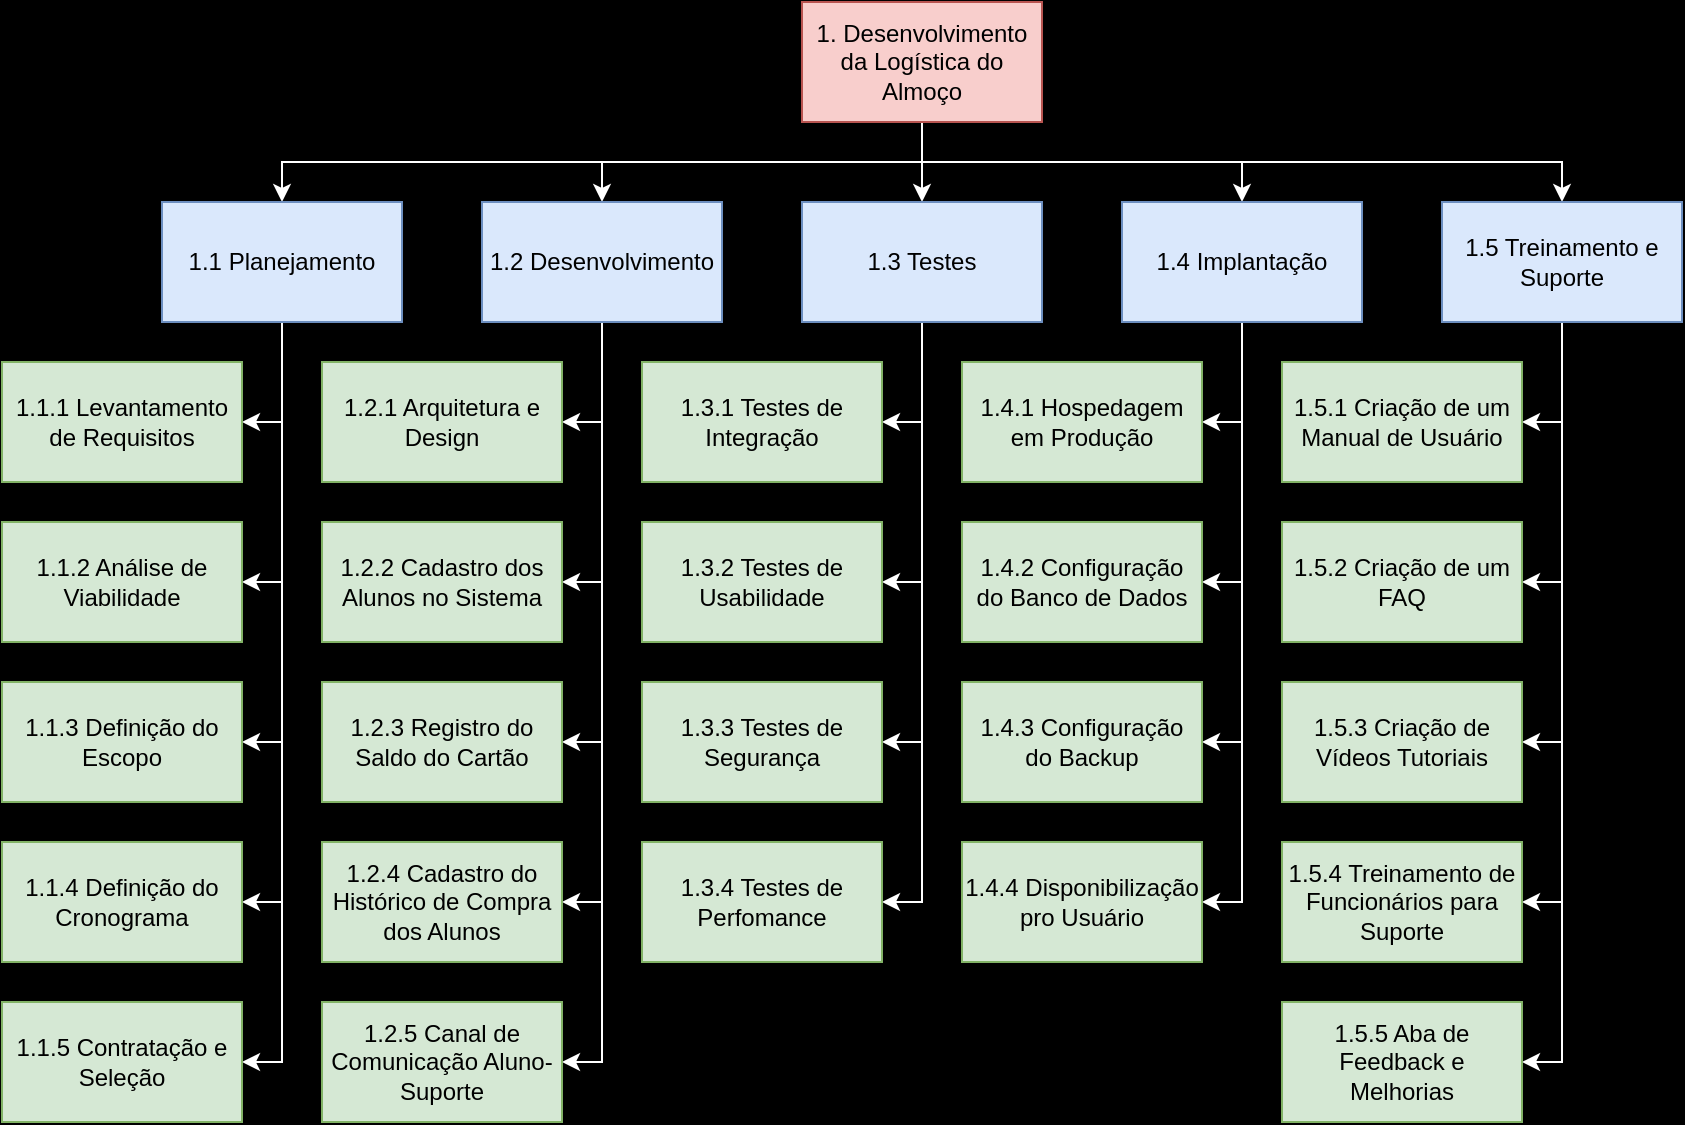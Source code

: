 <mxfile version="25.0.3">
  <diagram name="Página-1" id="NELY53XR4MO8g4t2SHLE">
    <mxGraphModel dx="1860" dy="598" grid="1" gridSize="10" guides="1" tooltips="1" connect="1" arrows="1" fold="1" page="1" pageScale="1" pageWidth="827" pageHeight="1169" background="#000000" math="0" shadow="0">
      <root>
        <mxCell id="0" />
        <mxCell id="1" parent="0" />
        <mxCell id="ikBRi7F1UD_179oe65fV-26" style="edgeStyle=orthogonalEdgeStyle;rounded=0;orthogonalLoop=1;jettySize=auto;html=1;exitX=0.5;exitY=1;exitDx=0;exitDy=0;entryX=0.5;entryY=0;entryDx=0;entryDy=0;strokeColor=#FFFFFF;" parent="1" source="ikBRi7F1UD_179oe65fV-1" target="ikBRi7F1UD_179oe65fV-5" edge="1">
          <mxGeometry relative="1" as="geometry" />
        </mxCell>
        <mxCell id="ikBRi7F1UD_179oe65fV-33" style="edgeStyle=orthogonalEdgeStyle;rounded=0;orthogonalLoop=1;jettySize=auto;html=1;exitX=0.5;exitY=1;exitDx=0;exitDy=0;entryX=0.5;entryY=0;entryDx=0;entryDy=0;strokeColor=#FFFFFF;" parent="1" source="ikBRi7F1UD_179oe65fV-1" target="ikBRi7F1UD_179oe65fV-4" edge="1">
          <mxGeometry relative="1" as="geometry">
            <Array as="points">
              <mxPoint x="420" y="180" />
              <mxPoint x="260" y="180" />
            </Array>
          </mxGeometry>
        </mxCell>
        <mxCell id="ikBRi7F1UD_179oe65fV-34" style="edgeStyle=orthogonalEdgeStyle;rounded=0;orthogonalLoop=1;jettySize=auto;html=1;exitX=0.5;exitY=1;exitDx=0;exitDy=0;entryX=0.5;entryY=0;entryDx=0;entryDy=0;strokeColor=#FFFFFF;" parent="1" source="ikBRi7F1UD_179oe65fV-1" target="ikBRi7F1UD_179oe65fV-3" edge="1">
          <mxGeometry relative="1" as="geometry">
            <Array as="points">
              <mxPoint x="420" y="180" />
              <mxPoint x="100" y="180" />
            </Array>
          </mxGeometry>
        </mxCell>
        <mxCell id="As3P0ESqiA9BSRKNIptW-18" style="edgeStyle=orthogonalEdgeStyle;rounded=0;orthogonalLoop=1;jettySize=auto;html=1;exitX=0.5;exitY=1;exitDx=0;exitDy=0;entryX=0.5;entryY=0;entryDx=0;entryDy=0;strokeColor=#FFFFFF;" edge="1" parent="1" source="ikBRi7F1UD_179oe65fV-1" target="ikBRi7F1UD_179oe65fV-6">
          <mxGeometry relative="1" as="geometry">
            <Array as="points">
              <mxPoint x="420" y="180" />
              <mxPoint x="580" y="180" />
            </Array>
          </mxGeometry>
        </mxCell>
        <mxCell id="As3P0ESqiA9BSRKNIptW-23" style="edgeStyle=orthogonalEdgeStyle;rounded=0;orthogonalLoop=1;jettySize=auto;html=1;exitX=0.5;exitY=1;exitDx=0;exitDy=0;entryX=0.5;entryY=0;entryDx=0;entryDy=0;strokeColor=#FFFFFF;" edge="1" parent="1" source="ikBRi7F1UD_179oe65fV-1" target="ikBRi7F1UD_179oe65fV-7">
          <mxGeometry relative="1" as="geometry">
            <Array as="points">
              <mxPoint x="420" y="180" />
              <mxPoint x="740" y="180" />
            </Array>
          </mxGeometry>
        </mxCell>
        <mxCell id="ikBRi7F1UD_179oe65fV-1" value="1. Desenvolvimento da Logística do Almoço" style="rounded=0;whiteSpace=wrap;html=1;fillColor=#f8cecc;strokeColor=#b85450;" parent="1" vertex="1">
          <mxGeometry x="360" y="100" width="120" height="60" as="geometry" />
        </mxCell>
        <mxCell id="As3P0ESqiA9BSRKNIptW-3" style="edgeStyle=orthogonalEdgeStyle;rounded=0;orthogonalLoop=1;jettySize=auto;html=1;exitX=0.5;exitY=1;exitDx=0;exitDy=0;entryX=1;entryY=0.5;entryDx=0;entryDy=0;strokeColor=#FFFFFF;" edge="1" parent="1" source="ikBRi7F1UD_179oe65fV-3" target="ikBRi7F1UD_179oe65fV-58">
          <mxGeometry relative="1" as="geometry" />
        </mxCell>
        <mxCell id="As3P0ESqiA9BSRKNIptW-4" style="edgeStyle=orthogonalEdgeStyle;rounded=0;orthogonalLoop=1;jettySize=auto;html=1;exitX=0.5;exitY=1;exitDx=0;exitDy=0;entryX=1;entryY=0.5;entryDx=0;entryDy=0;strokeColor=#FFFFFF;" edge="1" parent="1" source="ikBRi7F1UD_179oe65fV-3" target="ikBRi7F1UD_179oe65fV-8">
          <mxGeometry relative="1" as="geometry" />
        </mxCell>
        <mxCell id="As3P0ESqiA9BSRKNIptW-5" style="edgeStyle=orthogonalEdgeStyle;rounded=0;orthogonalLoop=1;jettySize=auto;html=1;exitX=0.5;exitY=1;exitDx=0;exitDy=0;entryX=1;entryY=0.5;entryDx=0;entryDy=0;strokeColor=#FFFFFF;" edge="1" parent="1" source="ikBRi7F1UD_179oe65fV-3" target="ikBRi7F1UD_179oe65fV-9">
          <mxGeometry relative="1" as="geometry" />
        </mxCell>
        <mxCell id="As3P0ESqiA9BSRKNIptW-6" style="edgeStyle=orthogonalEdgeStyle;rounded=0;orthogonalLoop=1;jettySize=auto;html=1;exitX=0.5;exitY=1;exitDx=0;exitDy=0;entryX=1;entryY=0.5;entryDx=0;entryDy=0;strokeColor=#FFFFFF;" edge="1" parent="1" source="ikBRi7F1UD_179oe65fV-3" target="ikBRi7F1UD_179oe65fV-10">
          <mxGeometry relative="1" as="geometry" />
        </mxCell>
        <mxCell id="As3P0ESqiA9BSRKNIptW-7" style="edgeStyle=orthogonalEdgeStyle;rounded=0;orthogonalLoop=1;jettySize=auto;html=1;exitX=0.5;exitY=1;exitDx=0;exitDy=0;entryX=1;entryY=0.5;entryDx=0;entryDy=0;strokeColor=#FFFFFF;" edge="1" parent="1" source="ikBRi7F1UD_179oe65fV-3" target="ikBRi7F1UD_179oe65fV-11">
          <mxGeometry relative="1" as="geometry" />
        </mxCell>
        <mxCell id="ikBRi7F1UD_179oe65fV-3" value="1.1 Planejamento" style="rounded=0;whiteSpace=wrap;html=1;fillColor=#dae8fc;strokeColor=#6c8ebf;" parent="1" vertex="1">
          <mxGeometry x="40" y="200" width="120" height="60" as="geometry" />
        </mxCell>
        <mxCell id="As3P0ESqiA9BSRKNIptW-8" style="edgeStyle=orthogonalEdgeStyle;rounded=0;orthogonalLoop=1;jettySize=auto;html=1;exitX=0.5;exitY=1;exitDx=0;exitDy=0;entryX=1;entryY=0.5;entryDx=0;entryDy=0;strokeColor=#FFFFFF;" edge="1" parent="1" source="ikBRi7F1UD_179oe65fV-4" target="ikBRi7F1UD_179oe65fV-13">
          <mxGeometry relative="1" as="geometry" />
        </mxCell>
        <mxCell id="As3P0ESqiA9BSRKNIptW-9" style="edgeStyle=orthogonalEdgeStyle;rounded=0;orthogonalLoop=1;jettySize=auto;html=1;exitX=0.5;exitY=1;exitDx=0;exitDy=0;entryX=1;entryY=0.5;entryDx=0;entryDy=0;strokeColor=#FFFFFF;" edge="1" parent="1" source="ikBRi7F1UD_179oe65fV-4" target="ikBRi7F1UD_179oe65fV-14">
          <mxGeometry relative="1" as="geometry" />
        </mxCell>
        <mxCell id="As3P0ESqiA9BSRKNIptW-10" style="edgeStyle=orthogonalEdgeStyle;rounded=0;orthogonalLoop=1;jettySize=auto;html=1;exitX=0.5;exitY=1;exitDx=0;exitDy=0;entryX=1;entryY=0.5;entryDx=0;entryDy=0;strokeColor=#FFFFFF;" edge="1" parent="1" source="ikBRi7F1UD_179oe65fV-4" target="ikBRi7F1UD_179oe65fV-15">
          <mxGeometry relative="1" as="geometry" />
        </mxCell>
        <mxCell id="As3P0ESqiA9BSRKNIptW-11" style="edgeStyle=orthogonalEdgeStyle;rounded=0;orthogonalLoop=1;jettySize=auto;html=1;exitX=0.5;exitY=1;exitDx=0;exitDy=0;entryX=1;entryY=0.5;entryDx=0;entryDy=0;strokeColor=#FFFFFF;" edge="1" parent="1" source="ikBRi7F1UD_179oe65fV-4" target="ikBRi7F1UD_179oe65fV-16">
          <mxGeometry relative="1" as="geometry" />
        </mxCell>
        <mxCell id="As3P0ESqiA9BSRKNIptW-12" style="edgeStyle=orthogonalEdgeStyle;rounded=0;orthogonalLoop=1;jettySize=auto;html=1;exitX=0.5;exitY=1;exitDx=0;exitDy=0;entryX=1;entryY=0.5;entryDx=0;entryDy=0;strokeColor=#FFFFFF;" edge="1" parent="1" source="ikBRi7F1UD_179oe65fV-4" target="ikBRi7F1UD_179oe65fV-62">
          <mxGeometry relative="1" as="geometry" />
        </mxCell>
        <mxCell id="ikBRi7F1UD_179oe65fV-4" value="1.2 Desenvolvimento" style="rounded=0;whiteSpace=wrap;html=1;fillColor=#dae8fc;strokeColor=#6c8ebf;" parent="1" vertex="1">
          <mxGeometry x="200" y="200" width="120" height="60" as="geometry" />
        </mxCell>
        <mxCell id="As3P0ESqiA9BSRKNIptW-13" style="edgeStyle=orthogonalEdgeStyle;rounded=0;orthogonalLoop=1;jettySize=auto;html=1;exitX=0.5;exitY=1;exitDx=0;exitDy=0;entryX=1;entryY=0.5;entryDx=0;entryDy=0;strokeColor=#FFFFFF;" edge="1" parent="1" source="ikBRi7F1UD_179oe65fV-5" target="ikBRi7F1UD_179oe65fV-18">
          <mxGeometry relative="1" as="geometry" />
        </mxCell>
        <mxCell id="As3P0ESqiA9BSRKNIptW-14" style="edgeStyle=orthogonalEdgeStyle;rounded=0;orthogonalLoop=1;jettySize=auto;html=1;exitX=0.5;exitY=1;exitDx=0;exitDy=0;entryX=1;entryY=0.5;entryDx=0;entryDy=0;strokeColor=#FFFFFF;" edge="1" parent="1" source="ikBRi7F1UD_179oe65fV-5" target="ikBRi7F1UD_179oe65fV-19">
          <mxGeometry relative="1" as="geometry" />
        </mxCell>
        <mxCell id="As3P0ESqiA9BSRKNIptW-15" style="edgeStyle=orthogonalEdgeStyle;rounded=0;orthogonalLoop=1;jettySize=auto;html=1;exitX=0.5;exitY=1;exitDx=0;exitDy=0;entryX=1;entryY=0.5;entryDx=0;entryDy=0;strokeColor=#FFFFFF;" edge="1" parent="1" source="ikBRi7F1UD_179oe65fV-5" target="ikBRi7F1UD_179oe65fV-64">
          <mxGeometry relative="1" as="geometry" />
        </mxCell>
        <mxCell id="As3P0ESqiA9BSRKNIptW-16" style="edgeStyle=orthogonalEdgeStyle;rounded=0;orthogonalLoop=1;jettySize=auto;html=1;exitX=0.5;exitY=1;exitDx=0;exitDy=0;entryX=1;entryY=0.5;entryDx=0;entryDy=0;strokeColor=#FFFFFF;" edge="1" parent="1" source="ikBRi7F1UD_179oe65fV-5" target="ikBRi7F1UD_179oe65fV-65">
          <mxGeometry relative="1" as="geometry" />
        </mxCell>
        <mxCell id="ikBRi7F1UD_179oe65fV-5" value="1.3 Testes" style="rounded=0;whiteSpace=wrap;html=1;fillColor=#dae8fc;strokeColor=#6c8ebf;" parent="1" vertex="1">
          <mxGeometry x="360" y="200" width="120" height="60" as="geometry" />
        </mxCell>
        <mxCell id="As3P0ESqiA9BSRKNIptW-17" style="edgeStyle=orthogonalEdgeStyle;rounded=0;orthogonalLoop=1;jettySize=auto;html=1;exitX=0.5;exitY=1;exitDx=0;exitDy=0;entryX=1;entryY=0.5;entryDx=0;entryDy=0;" edge="1" parent="1" source="ikBRi7F1UD_179oe65fV-6" target="ikBRi7F1UD_179oe65fV-20">
          <mxGeometry relative="1" as="geometry" />
        </mxCell>
        <mxCell id="As3P0ESqiA9BSRKNIptW-19" style="edgeStyle=orthogonalEdgeStyle;rounded=0;orthogonalLoop=1;jettySize=auto;html=1;exitX=0.5;exitY=1;exitDx=0;exitDy=0;entryX=1;entryY=0.5;entryDx=0;entryDy=0;strokeColor=#FFFFFF;" edge="1" parent="1" source="ikBRi7F1UD_179oe65fV-6" target="ikBRi7F1UD_179oe65fV-20">
          <mxGeometry relative="1" as="geometry" />
        </mxCell>
        <mxCell id="As3P0ESqiA9BSRKNIptW-20" style="edgeStyle=orthogonalEdgeStyle;rounded=0;orthogonalLoop=1;jettySize=auto;html=1;exitX=0.5;exitY=1;exitDx=0;exitDy=0;entryX=1;entryY=0.5;entryDx=0;entryDy=0;strokeColor=#FFFFFF;" edge="1" parent="1" source="ikBRi7F1UD_179oe65fV-6" target="ikBRi7F1UD_179oe65fV-21">
          <mxGeometry relative="1" as="geometry" />
        </mxCell>
        <mxCell id="As3P0ESqiA9BSRKNIptW-21" style="edgeStyle=orthogonalEdgeStyle;rounded=0;orthogonalLoop=1;jettySize=auto;html=1;exitX=0.5;exitY=1;exitDx=0;exitDy=0;entryX=1;entryY=0.5;entryDx=0;entryDy=0;strokeColor=#FFFFFF;" edge="1" parent="1" source="ikBRi7F1UD_179oe65fV-6" target="ikBRi7F1UD_179oe65fV-22">
          <mxGeometry relative="1" as="geometry" />
        </mxCell>
        <mxCell id="As3P0ESqiA9BSRKNIptW-22" style="edgeStyle=orthogonalEdgeStyle;rounded=0;orthogonalLoop=1;jettySize=auto;html=1;exitX=0.5;exitY=1;exitDx=0;exitDy=0;entryX=1;entryY=0.5;entryDx=0;entryDy=0;strokeColor=#FFFFFF;" edge="1" parent="1" source="ikBRi7F1UD_179oe65fV-6" target="ikBRi7F1UD_179oe65fV-23">
          <mxGeometry relative="1" as="geometry" />
        </mxCell>
        <mxCell id="ikBRi7F1UD_179oe65fV-6" value="1.4 Implantação" style="rounded=0;whiteSpace=wrap;html=1;fillColor=#dae8fc;strokeColor=#6c8ebf;" parent="1" vertex="1">
          <mxGeometry x="520" y="200" width="120" height="60" as="geometry" />
        </mxCell>
        <mxCell id="As3P0ESqiA9BSRKNIptW-25" style="edgeStyle=orthogonalEdgeStyle;rounded=0;orthogonalLoop=1;jettySize=auto;html=1;exitX=0.5;exitY=1;exitDx=0;exitDy=0;entryX=1;entryY=0.5;entryDx=0;entryDy=0;strokeColor=#FFFFFF;" edge="1" parent="1" source="ikBRi7F1UD_179oe65fV-7" target="ikBRi7F1UD_179oe65fV-69">
          <mxGeometry relative="1" as="geometry" />
        </mxCell>
        <mxCell id="As3P0ESqiA9BSRKNIptW-26" style="edgeStyle=orthogonalEdgeStyle;rounded=0;orthogonalLoop=1;jettySize=auto;html=1;exitX=0.5;exitY=1;exitDx=0;exitDy=0;entryX=1;entryY=0.5;entryDx=0;entryDy=0;strokeColor=#FFFFFF;" edge="1" parent="1" source="ikBRi7F1UD_179oe65fV-7" target="ikBRi7F1UD_179oe65fV-70">
          <mxGeometry relative="1" as="geometry" />
        </mxCell>
        <mxCell id="As3P0ESqiA9BSRKNIptW-27" style="edgeStyle=orthogonalEdgeStyle;rounded=0;orthogonalLoop=1;jettySize=auto;html=1;exitX=0.5;exitY=1;exitDx=0;exitDy=0;entryX=1;entryY=0.5;entryDx=0;entryDy=0;strokeColor=#FFFFFF;" edge="1" parent="1" source="ikBRi7F1UD_179oe65fV-7" target="ikBRi7F1UD_179oe65fV-72">
          <mxGeometry relative="1" as="geometry" />
        </mxCell>
        <mxCell id="As3P0ESqiA9BSRKNIptW-28" style="edgeStyle=orthogonalEdgeStyle;rounded=0;orthogonalLoop=1;jettySize=auto;html=1;exitX=0.5;exitY=1;exitDx=0;exitDy=0;entryX=1;entryY=0.5;entryDx=0;entryDy=0;strokeColor=#FFFFFF;" edge="1" parent="1" source="ikBRi7F1UD_179oe65fV-7" target="ikBRi7F1UD_179oe65fV-71">
          <mxGeometry relative="1" as="geometry" />
        </mxCell>
        <mxCell id="As3P0ESqiA9BSRKNIptW-29" style="edgeStyle=orthogonalEdgeStyle;rounded=0;orthogonalLoop=1;jettySize=auto;html=1;exitX=0.5;exitY=1;exitDx=0;exitDy=0;entryX=1;entryY=0.5;entryDx=0;entryDy=0;strokeColor=#FFFFFF;" edge="1" parent="1" source="ikBRi7F1UD_179oe65fV-7" target="ikBRi7F1UD_179oe65fV-73">
          <mxGeometry relative="1" as="geometry" />
        </mxCell>
        <mxCell id="ikBRi7F1UD_179oe65fV-7" value="1.5 Treinamento e Suporte" style="rounded=0;whiteSpace=wrap;html=1;fillColor=#dae8fc;strokeColor=#6c8ebf;" parent="1" vertex="1">
          <mxGeometry x="680" y="200" width="120" height="60" as="geometry" />
        </mxCell>
        <mxCell id="ikBRi7F1UD_179oe65fV-8" value="1.1.2 Análise de Viabilidade" style="rounded=0;whiteSpace=wrap;html=1;fillColor=#d5e8d4;strokeColor=#82b366;" parent="1" vertex="1">
          <mxGeometry x="-40" y="360" width="120" height="60" as="geometry" />
        </mxCell>
        <mxCell id="ikBRi7F1UD_179oe65fV-9" value="1.1.3 Definição do Escopo" style="rounded=0;whiteSpace=wrap;html=1;fillColor=#d5e8d4;strokeColor=#82b366;" parent="1" vertex="1">
          <mxGeometry x="-40" y="440" width="120" height="60" as="geometry" />
        </mxCell>
        <mxCell id="ikBRi7F1UD_179oe65fV-10" value="1.1.4 Definição do Cronograma" style="rounded=0;whiteSpace=wrap;html=1;fillColor=#d5e8d4;strokeColor=#82b366;" parent="1" vertex="1">
          <mxGeometry x="-40" y="520" width="120" height="60" as="geometry" />
        </mxCell>
        <mxCell id="ikBRi7F1UD_179oe65fV-11" value="1.1.5 Contratação e Seleção" style="rounded=0;whiteSpace=wrap;html=1;fillColor=#d5e8d4;strokeColor=#82b366;" parent="1" vertex="1">
          <mxGeometry x="-40" y="600" width="120" height="60" as="geometry" />
        </mxCell>
        <mxCell id="ikBRi7F1UD_179oe65fV-13" value="1.2.1 Arquitetura e Design" style="rounded=0;whiteSpace=wrap;html=1;fillColor=#d5e8d4;strokeColor=#82b366;" parent="1" vertex="1">
          <mxGeometry x="120" y="280" width="120" height="60" as="geometry" />
        </mxCell>
        <mxCell id="ikBRi7F1UD_179oe65fV-14" value="1.2.2 Cadastro dos Alunos no Sistema" style="rounded=0;whiteSpace=wrap;html=1;fillColor=#d5e8d4;strokeColor=#82b366;" parent="1" vertex="1">
          <mxGeometry x="120" y="360" width="120" height="60" as="geometry" />
        </mxCell>
        <mxCell id="ikBRi7F1UD_179oe65fV-15" value="1.2.3 Registro do Saldo do Cartão" style="rounded=0;whiteSpace=wrap;html=1;fillColor=#d5e8d4;strokeColor=#82b366;" parent="1" vertex="1">
          <mxGeometry x="120" y="440" width="120" height="60" as="geometry" />
        </mxCell>
        <mxCell id="ikBRi7F1UD_179oe65fV-16" value="1.2.4 Cadastro do Histórico de Compra dos Alunos" style="rounded=0;whiteSpace=wrap;html=1;fillColor=#d5e8d4;strokeColor=#82b366;" parent="1" vertex="1">
          <mxGeometry x="120" y="520" width="120" height="60" as="geometry" />
        </mxCell>
        <mxCell id="ikBRi7F1UD_179oe65fV-18" value="1.3.1 Testes de Integração" style="rounded=0;whiteSpace=wrap;html=1;fillColor=#d5e8d4;strokeColor=#82b366;" parent="1" vertex="1">
          <mxGeometry x="280" y="280" width="120" height="60" as="geometry" />
        </mxCell>
        <mxCell id="ikBRi7F1UD_179oe65fV-19" value="1.3.2 Testes de Usabilidade" style="rounded=0;whiteSpace=wrap;html=1;fillColor=#d5e8d4;strokeColor=#82b366;" parent="1" vertex="1">
          <mxGeometry x="280" y="360" width="120" height="60" as="geometry" />
        </mxCell>
        <mxCell id="ikBRi7F1UD_179oe65fV-20" value="1.4.1 Hospedagem em Produção" style="rounded=0;whiteSpace=wrap;html=1;fillColor=#d5e8d4;strokeColor=#82b366;" parent="1" vertex="1">
          <mxGeometry x="440" y="280" width="120" height="60" as="geometry" />
        </mxCell>
        <mxCell id="ikBRi7F1UD_179oe65fV-21" value="1.4.2 Configuração do Banco de Dados" style="rounded=0;whiteSpace=wrap;html=1;fillColor=#d5e8d4;strokeColor=#82b366;" parent="1" vertex="1">
          <mxGeometry x="440" y="360" width="120" height="60" as="geometry" />
        </mxCell>
        <mxCell id="ikBRi7F1UD_179oe65fV-22" value="1.4.3 Configuração do Backup" style="rounded=0;whiteSpace=wrap;html=1;fillColor=#d5e8d4;strokeColor=#82b366;" parent="1" vertex="1">
          <mxGeometry x="440" y="440" width="120" height="60" as="geometry" />
        </mxCell>
        <mxCell id="ikBRi7F1UD_179oe65fV-23" value="1.4.4 Disponibilização pro Usuário" style="rounded=0;whiteSpace=wrap;html=1;fillColor=#d5e8d4;strokeColor=#82b366;" parent="1" vertex="1">
          <mxGeometry x="440" y="520" width="120" height="60" as="geometry" />
        </mxCell>
        <mxCell id="ikBRi7F1UD_179oe65fV-58" value="1.1.1 Levantamento de Requisitos" style="rounded=0;whiteSpace=wrap;html=1;fillColor=#d5e8d4;strokeColor=#82b366;" parent="1" vertex="1">
          <mxGeometry x="-40" y="280" width="120" height="60" as="geometry" />
        </mxCell>
        <mxCell id="ikBRi7F1UD_179oe65fV-62" value="1.2.5 Canal de Comunicação Aluno-Suporte" style="rounded=0;whiteSpace=wrap;html=1;fillColor=#d5e8d4;strokeColor=#82b366;" parent="1" vertex="1">
          <mxGeometry x="120" y="600" width="120" height="60" as="geometry" />
        </mxCell>
        <mxCell id="ikBRi7F1UD_179oe65fV-63" style="edgeStyle=orthogonalEdgeStyle;rounded=0;orthogonalLoop=1;jettySize=auto;html=1;exitX=0.5;exitY=1;exitDx=0;exitDy=0;" parent="1" source="ikBRi7F1UD_179oe65fV-23" target="ikBRi7F1UD_179oe65fV-23" edge="1">
          <mxGeometry relative="1" as="geometry" />
        </mxCell>
        <mxCell id="ikBRi7F1UD_179oe65fV-64" value="1.3.3 Testes de Segurança" style="rounded=0;whiteSpace=wrap;html=1;fillColor=#d5e8d4;strokeColor=#82b366;" parent="1" vertex="1">
          <mxGeometry x="280" y="440" width="120" height="60" as="geometry" />
        </mxCell>
        <mxCell id="ikBRi7F1UD_179oe65fV-65" value="1.3.4 Testes de Perfomance" style="rounded=0;whiteSpace=wrap;html=1;fillColor=#d5e8d4;strokeColor=#82b366;" parent="1" vertex="1">
          <mxGeometry x="280" y="520" width="120" height="60" as="geometry" />
        </mxCell>
        <mxCell id="ikBRi7F1UD_179oe65fV-69" value="1.5.1 Criação de um Manual de Usuário" style="rounded=0;whiteSpace=wrap;html=1;fillColor=#d5e8d4;strokeColor=#82b366;" parent="1" vertex="1">
          <mxGeometry x="600" y="280" width="120" height="60" as="geometry" />
        </mxCell>
        <mxCell id="ikBRi7F1UD_179oe65fV-70" value="1.5.2 Criação de um FAQ " style="rounded=0;whiteSpace=wrap;html=1;fillColor=#d5e8d4;strokeColor=#82b366;" parent="1" vertex="1">
          <mxGeometry x="600" y="360" width="120" height="60" as="geometry" />
        </mxCell>
        <mxCell id="ikBRi7F1UD_179oe65fV-71" value="1.5.4 Treinamento de Funcionários para Suporte" style="rounded=0;whiteSpace=wrap;html=1;fillColor=#d5e8d4;strokeColor=#82b366;" parent="1" vertex="1">
          <mxGeometry x="600" y="520" width="120" height="60" as="geometry" />
        </mxCell>
        <mxCell id="ikBRi7F1UD_179oe65fV-72" value="1.5.3 Criação de Vídeos Tutoriais" style="rounded=0;whiteSpace=wrap;html=1;fillColor=#d5e8d4;strokeColor=#82b366;" parent="1" vertex="1">
          <mxGeometry x="600" y="440" width="120" height="60" as="geometry" />
        </mxCell>
        <mxCell id="ikBRi7F1UD_179oe65fV-73" value="1.5.5 Aba de Feedback e Melhorias" style="rounded=0;whiteSpace=wrap;html=1;fillColor=#d5e8d4;strokeColor=#82b366;" parent="1" vertex="1">
          <mxGeometry x="600" y="600" width="120" height="60" as="geometry" />
        </mxCell>
      </root>
    </mxGraphModel>
  </diagram>
</mxfile>

